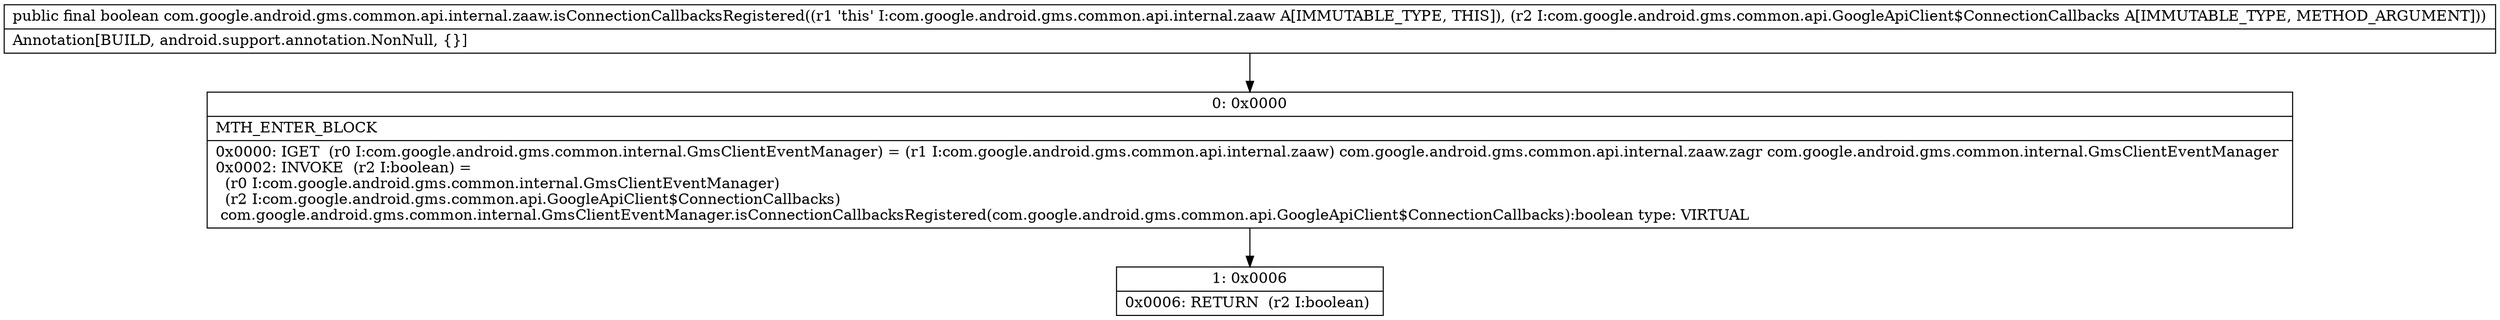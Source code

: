 digraph "CFG forcom.google.android.gms.common.api.internal.zaaw.isConnectionCallbacksRegistered(Lcom\/google\/android\/gms\/common\/api\/GoogleApiClient$ConnectionCallbacks;)Z" {
Node_0 [shape=record,label="{0\:\ 0x0000|MTH_ENTER_BLOCK\l|0x0000: IGET  (r0 I:com.google.android.gms.common.internal.GmsClientEventManager) = (r1 I:com.google.android.gms.common.api.internal.zaaw) com.google.android.gms.common.api.internal.zaaw.zagr com.google.android.gms.common.internal.GmsClientEventManager \l0x0002: INVOKE  (r2 I:boolean) = \l  (r0 I:com.google.android.gms.common.internal.GmsClientEventManager)\l  (r2 I:com.google.android.gms.common.api.GoogleApiClient$ConnectionCallbacks)\l com.google.android.gms.common.internal.GmsClientEventManager.isConnectionCallbacksRegistered(com.google.android.gms.common.api.GoogleApiClient$ConnectionCallbacks):boolean type: VIRTUAL \l}"];
Node_1 [shape=record,label="{1\:\ 0x0006|0x0006: RETURN  (r2 I:boolean) \l}"];
MethodNode[shape=record,label="{public final boolean com.google.android.gms.common.api.internal.zaaw.isConnectionCallbacksRegistered((r1 'this' I:com.google.android.gms.common.api.internal.zaaw A[IMMUTABLE_TYPE, THIS]), (r2 I:com.google.android.gms.common.api.GoogleApiClient$ConnectionCallbacks A[IMMUTABLE_TYPE, METHOD_ARGUMENT]))  | Annotation[BUILD, android.support.annotation.NonNull, \{\}]\l}"];
MethodNode -> Node_0;
Node_0 -> Node_1;
}

